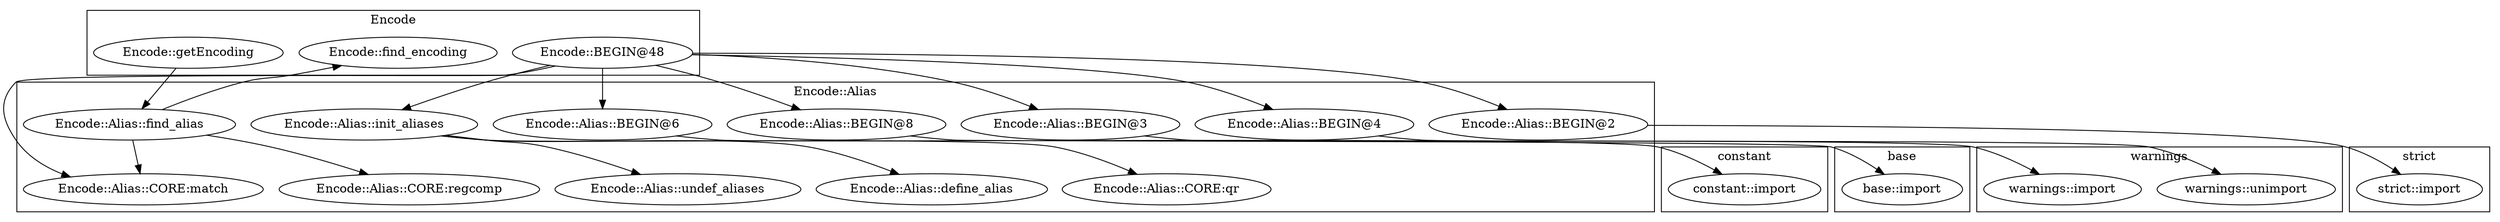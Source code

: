 digraph {
graph [overlap=false]
subgraph cluster_constant {
	label="constant";
	"constant::import";
}
subgraph cluster_Encode_Alias {
	label="Encode::Alias";
	"Encode::Alias::BEGIN@6";
	"Encode::Alias::BEGIN@8";
	"Encode::Alias::CORE:regcomp";
	"Encode::Alias::CORE:qr";
	"Encode::Alias::undef_aliases";
	"Encode::Alias::BEGIN@3";
	"Encode::Alias::CORE:match";
	"Encode::Alias::BEGIN@4";
	"Encode::Alias::define_alias";
	"Encode::Alias::find_alias";
	"Encode::Alias::init_aliases";
	"Encode::Alias::BEGIN@2";
}
subgraph cluster_warnings {
	label="warnings";
	"warnings::unimport";
	"warnings::import";
}
subgraph cluster_base {
	label="base";
	"base::import";
}
subgraph cluster_Encode {
	label="Encode";
	"Encode::find_encoding";
	"Encode::getEncoding";
	"Encode::BEGIN@48";
}
subgraph cluster_strict {
	label="strict";
	"strict::import";
}
"Encode::BEGIN@48" -> "Encode::Alias::BEGIN@6";
"Encode::BEGIN@48" -> "Encode::Alias::BEGIN@4";
"Encode::Alias::BEGIN@6" -> "constant::import";
"Encode::Alias::BEGIN@2" -> "strict::import";
"Encode::Alias::init_aliases" -> "Encode::Alias::undef_aliases";
"Encode::BEGIN@48" -> "Encode::Alias::init_aliases";
"Encode::Alias::BEGIN@8" -> "base::import";
"Encode::Alias::BEGIN@3" -> "warnings::import";
"Encode::BEGIN@48" -> "Encode::Alias::BEGIN@2";
"Encode::Alias::BEGIN@4" -> "warnings::unimport";
"Encode::Alias::init_aliases" -> "Encode::Alias::define_alias";
"Encode::getEncoding" -> "Encode::Alias::find_alias";
"Encode::Alias::find_alias" -> "Encode::Alias::CORE:match";
"Encode::BEGIN@48" -> "Encode::Alias::CORE:match";
"Encode::Alias::init_aliases" -> "Encode::Alias::CORE:qr";
"Encode::BEGIN@48" -> "Encode::Alias::BEGIN@3";
"Encode::Alias::find_alias" -> "Encode::Alias::CORE:regcomp";
"Encode::BEGIN@48" -> "Encode::Alias::BEGIN@8";
"Encode::Alias::find_alias" -> "Encode::find_encoding";
}
